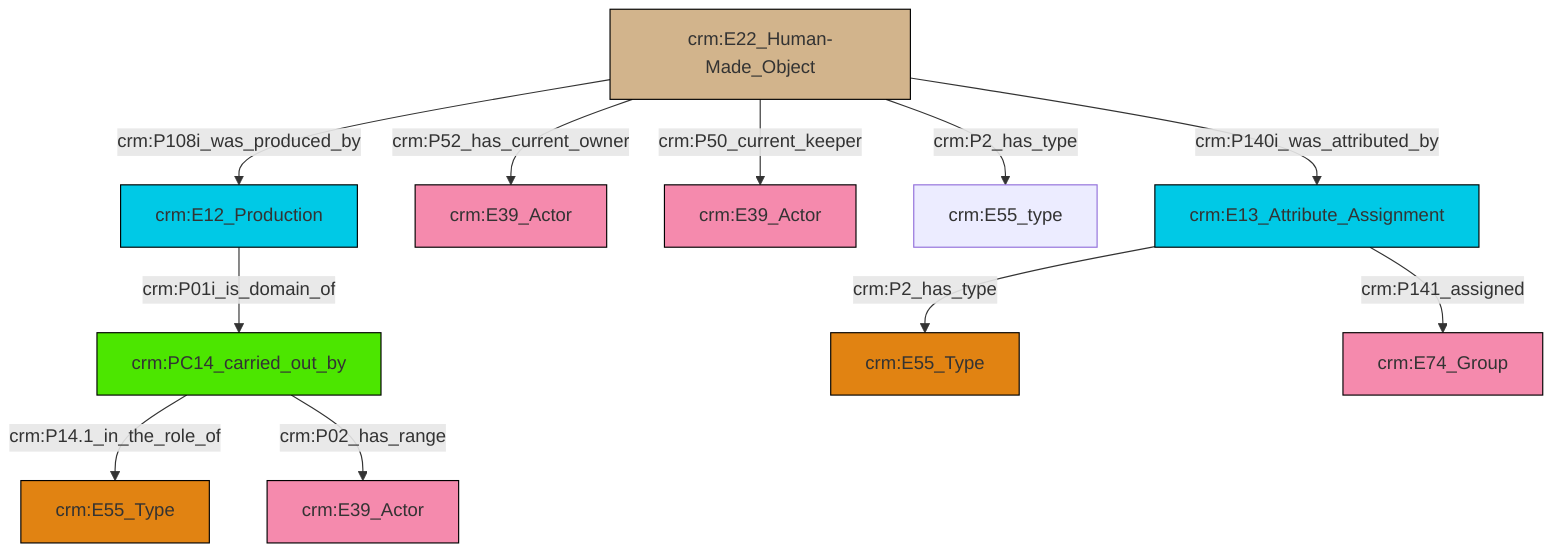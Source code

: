 graph TD
classDef Literal fill:#f2f2f2,stroke:#000000;
classDef CRM_Entity fill:#FFFFFF,stroke:#000000;
classDef Temporal_Entity fill:#00C9E6, stroke:#000000;
classDef Type fill:#E18312, stroke:#000000;
classDef Time-Span fill:#2C9C91, stroke:#000000;
classDef Appellation fill:#FFEB7F, stroke:#000000;
classDef Place fill:#008836, stroke:#000000;
classDef Persistent_Item fill:#B266B2, stroke:#000000;
classDef Conceptual_Object fill:#FFD700, stroke:#000000;
classDef Physical_Thing fill:#D2B48C, stroke:#000000;
classDef Actor fill:#f58aad, stroke:#000000;
classDef PC_Classes fill:#4ce600, stroke:#000000;
classDef Multi fill:#cccccc,stroke:#000000;

0["crm:E22_Human-Made_Object"]:::Physical_Thing -->|crm:P108i_was_produced_by| 1["crm:E12_Production"]:::Temporal_Entity
1["crm:E12_Production"]:::Temporal_Entity -->|crm:P01i_is_domain_of| 3["crm:PC14_carried_out_by"]:::PC_Classes
0["crm:E22_Human-Made_Object"]:::Physical_Thing -->|crm:P2_has_type| 14["crm:E55_type"]:::Default
0["crm:E22_Human-Made_Object"]:::Physical_Thing -->|crm:P52_has_current_owner| 8["crm:E39_Actor"]:::Actor
3["crm:PC14_carried_out_by"]:::PC_Classes -->|crm:P14.1_in_the_role_of| 6["crm:E55_Type"]:::Type
0["crm:E22_Human-Made_Object"]:::Physical_Thing -->|crm:P50_current_keeper| 12["crm:E39_Actor"]:::Actor
16["crm:E13_Attribute_Assignment"]:::Temporal_Entity -->|crm:P2_has_type| 4["crm:E55_Type"]:::Type
16["crm:E13_Attribute_Assignment"]:::Temporal_Entity -->|crm:P141_assigned| 19["crm:E74_Group"]:::Actor
0["crm:E22_Human-Made_Object"]:::Physical_Thing -->|crm:P140i_was_attributed_by| 16["crm:E13_Attribute_Assignment"]:::Temporal_Entity
3["crm:PC14_carried_out_by"]:::PC_Classes -->|crm:P02_has_range| 10["crm:E39_Actor"]:::Actor